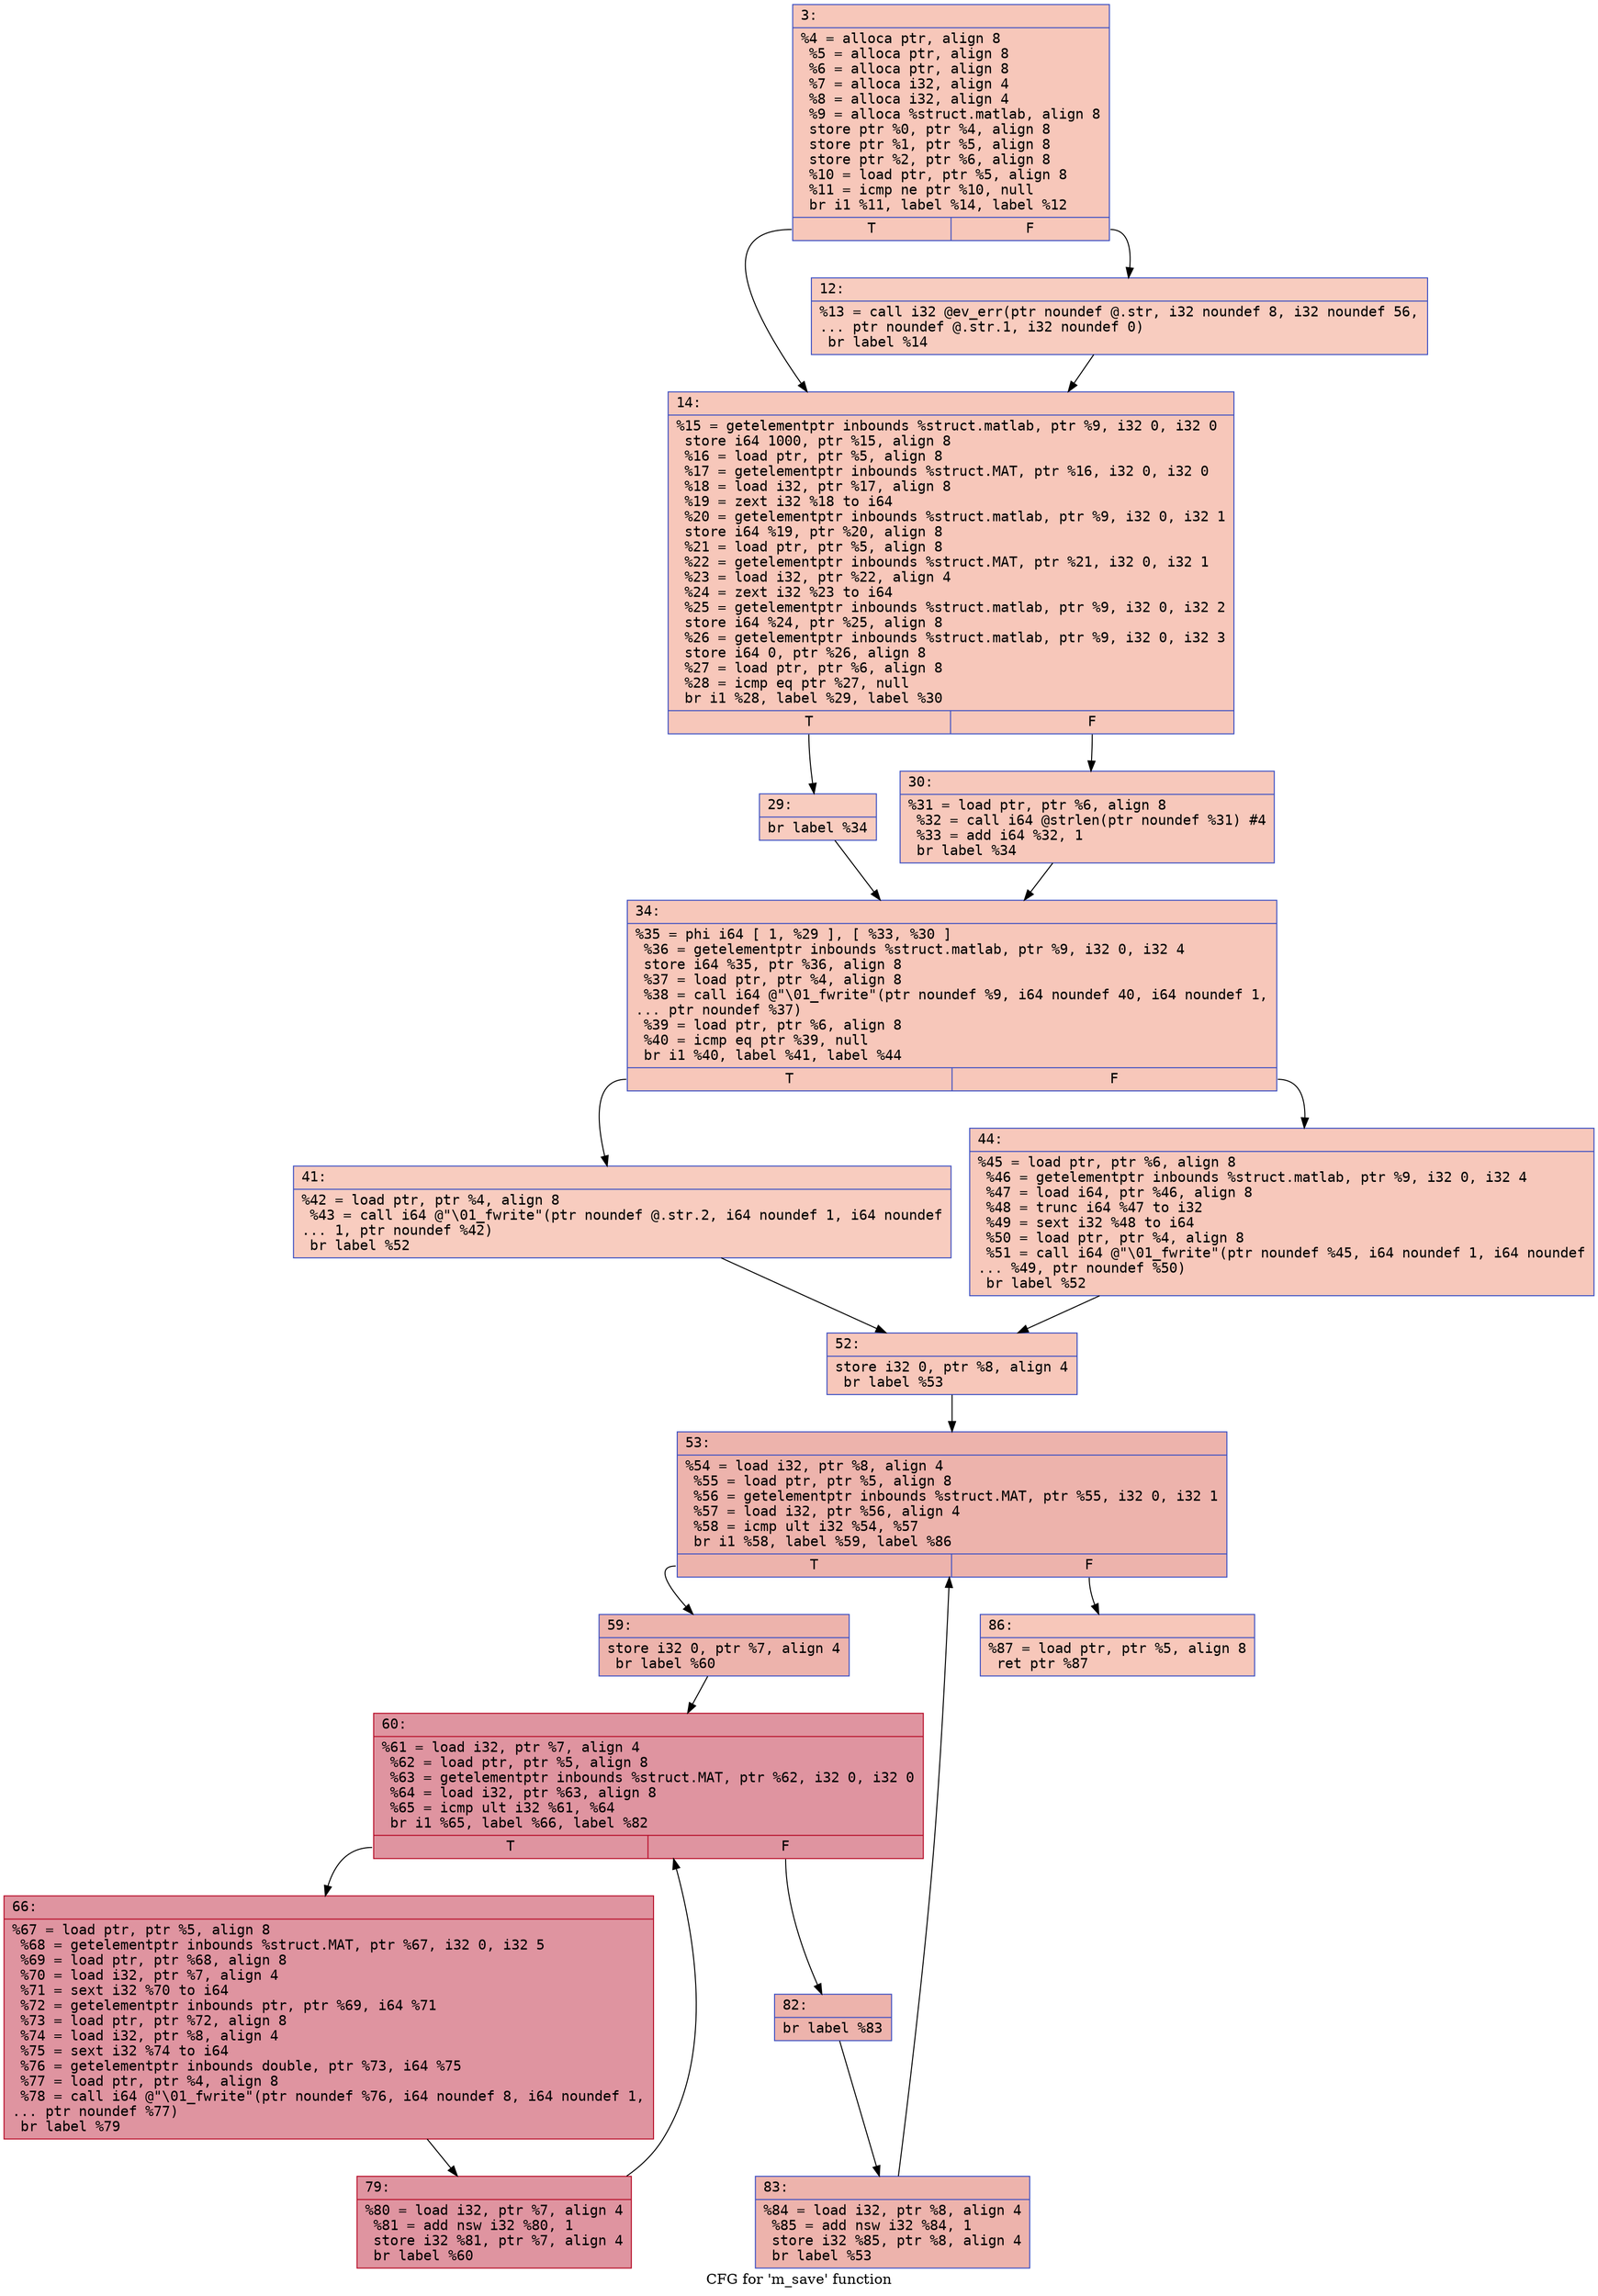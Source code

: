 digraph "CFG for 'm_save' function" {
	label="CFG for 'm_save' function";

	Node0x6000017b9f40 [shape=record,color="#3d50c3ff", style=filled, fillcolor="#ec7f6370" fontname="Courier",label="{3:\l|  %4 = alloca ptr, align 8\l  %5 = alloca ptr, align 8\l  %6 = alloca ptr, align 8\l  %7 = alloca i32, align 4\l  %8 = alloca i32, align 4\l  %9 = alloca %struct.matlab, align 8\l  store ptr %0, ptr %4, align 8\l  store ptr %1, ptr %5, align 8\l  store ptr %2, ptr %6, align 8\l  %10 = load ptr, ptr %5, align 8\l  %11 = icmp ne ptr %10, null\l  br i1 %11, label %14, label %12\l|{<s0>T|<s1>F}}"];
	Node0x6000017b9f40:s0 -> Node0x6000017b9fe0[tooltip="3 -> 14\nProbability 62.50%" ];
	Node0x6000017b9f40:s1 -> Node0x6000017b9f90[tooltip="3 -> 12\nProbability 37.50%" ];
	Node0x6000017b9f90 [shape=record,color="#3d50c3ff", style=filled, fillcolor="#f08b6e70" fontname="Courier",label="{12:\l|  %13 = call i32 @ev_err(ptr noundef @.str, i32 noundef 8, i32 noundef 56,\l... ptr noundef @.str.1, i32 noundef 0)\l  br label %14\l}"];
	Node0x6000017b9f90 -> Node0x6000017b9fe0[tooltip="12 -> 14\nProbability 100.00%" ];
	Node0x6000017b9fe0 [shape=record,color="#3d50c3ff", style=filled, fillcolor="#ec7f6370" fontname="Courier",label="{14:\l|  %15 = getelementptr inbounds %struct.matlab, ptr %9, i32 0, i32 0\l  store i64 1000, ptr %15, align 8\l  %16 = load ptr, ptr %5, align 8\l  %17 = getelementptr inbounds %struct.MAT, ptr %16, i32 0, i32 0\l  %18 = load i32, ptr %17, align 8\l  %19 = zext i32 %18 to i64\l  %20 = getelementptr inbounds %struct.matlab, ptr %9, i32 0, i32 1\l  store i64 %19, ptr %20, align 8\l  %21 = load ptr, ptr %5, align 8\l  %22 = getelementptr inbounds %struct.MAT, ptr %21, i32 0, i32 1\l  %23 = load i32, ptr %22, align 4\l  %24 = zext i32 %23 to i64\l  %25 = getelementptr inbounds %struct.matlab, ptr %9, i32 0, i32 2\l  store i64 %24, ptr %25, align 8\l  %26 = getelementptr inbounds %struct.matlab, ptr %9, i32 0, i32 3\l  store i64 0, ptr %26, align 8\l  %27 = load ptr, ptr %6, align 8\l  %28 = icmp eq ptr %27, null\l  br i1 %28, label %29, label %30\l|{<s0>T|<s1>F}}"];
	Node0x6000017b9fe0:s0 -> Node0x6000017ba030[tooltip="14 -> 29\nProbability 37.50%" ];
	Node0x6000017b9fe0:s1 -> Node0x6000017ba080[tooltip="14 -> 30\nProbability 62.50%" ];
	Node0x6000017ba030 [shape=record,color="#3d50c3ff", style=filled, fillcolor="#f08b6e70" fontname="Courier",label="{29:\l|  br label %34\l}"];
	Node0x6000017ba030 -> Node0x6000017ba0d0[tooltip="29 -> 34\nProbability 100.00%" ];
	Node0x6000017ba080 [shape=record,color="#3d50c3ff", style=filled, fillcolor="#ed836670" fontname="Courier",label="{30:\l|  %31 = load ptr, ptr %6, align 8\l  %32 = call i64 @strlen(ptr noundef %31) #4\l  %33 = add i64 %32, 1\l  br label %34\l}"];
	Node0x6000017ba080 -> Node0x6000017ba0d0[tooltip="30 -> 34\nProbability 100.00%" ];
	Node0x6000017ba0d0 [shape=record,color="#3d50c3ff", style=filled, fillcolor="#ec7f6370" fontname="Courier",label="{34:\l|  %35 = phi i64 [ 1, %29 ], [ %33, %30 ]\l  %36 = getelementptr inbounds %struct.matlab, ptr %9, i32 0, i32 4\l  store i64 %35, ptr %36, align 8\l  %37 = load ptr, ptr %4, align 8\l  %38 = call i64 @\"\\01_fwrite\"(ptr noundef %9, i64 noundef 40, i64 noundef 1,\l... ptr noundef %37)\l  %39 = load ptr, ptr %6, align 8\l  %40 = icmp eq ptr %39, null\l  br i1 %40, label %41, label %44\l|{<s0>T|<s1>F}}"];
	Node0x6000017ba0d0:s0 -> Node0x6000017ba120[tooltip="34 -> 41\nProbability 37.50%" ];
	Node0x6000017ba0d0:s1 -> Node0x6000017ba170[tooltip="34 -> 44\nProbability 62.50%" ];
	Node0x6000017ba120 [shape=record,color="#3d50c3ff", style=filled, fillcolor="#f08b6e70" fontname="Courier",label="{41:\l|  %42 = load ptr, ptr %4, align 8\l  %43 = call i64 @\"\\01_fwrite\"(ptr noundef @.str.2, i64 noundef 1, i64 noundef\l... 1, ptr noundef %42)\l  br label %52\l}"];
	Node0x6000017ba120 -> Node0x6000017ba1c0[tooltip="41 -> 52\nProbability 100.00%" ];
	Node0x6000017ba170 [shape=record,color="#3d50c3ff", style=filled, fillcolor="#ed836670" fontname="Courier",label="{44:\l|  %45 = load ptr, ptr %6, align 8\l  %46 = getelementptr inbounds %struct.matlab, ptr %9, i32 0, i32 4\l  %47 = load i64, ptr %46, align 8\l  %48 = trunc i64 %47 to i32\l  %49 = sext i32 %48 to i64\l  %50 = load ptr, ptr %4, align 8\l  %51 = call i64 @\"\\01_fwrite\"(ptr noundef %45, i64 noundef 1, i64 noundef\l... %49, ptr noundef %50)\l  br label %52\l}"];
	Node0x6000017ba170 -> Node0x6000017ba1c0[tooltip="44 -> 52\nProbability 100.00%" ];
	Node0x6000017ba1c0 [shape=record,color="#3d50c3ff", style=filled, fillcolor="#ec7f6370" fontname="Courier",label="{52:\l|  store i32 0, ptr %8, align 4\l  br label %53\l}"];
	Node0x6000017ba1c0 -> Node0x6000017ba210[tooltip="52 -> 53\nProbability 100.00%" ];
	Node0x6000017ba210 [shape=record,color="#3d50c3ff", style=filled, fillcolor="#d6524470" fontname="Courier",label="{53:\l|  %54 = load i32, ptr %8, align 4\l  %55 = load ptr, ptr %5, align 8\l  %56 = getelementptr inbounds %struct.MAT, ptr %55, i32 0, i32 1\l  %57 = load i32, ptr %56, align 4\l  %58 = icmp ult i32 %54, %57\l  br i1 %58, label %59, label %86\l|{<s0>T|<s1>F}}"];
	Node0x6000017ba210:s0 -> Node0x6000017ba260[tooltip="53 -> 59\nProbability 96.88%" ];
	Node0x6000017ba210:s1 -> Node0x6000017ba440[tooltip="53 -> 86\nProbability 3.12%" ];
	Node0x6000017ba260 [shape=record,color="#3d50c3ff", style=filled, fillcolor="#d6524470" fontname="Courier",label="{59:\l|  store i32 0, ptr %7, align 4\l  br label %60\l}"];
	Node0x6000017ba260 -> Node0x6000017ba2b0[tooltip="59 -> 60\nProbability 100.00%" ];
	Node0x6000017ba2b0 [shape=record,color="#b70d28ff", style=filled, fillcolor="#b70d2870" fontname="Courier",label="{60:\l|  %61 = load i32, ptr %7, align 4\l  %62 = load ptr, ptr %5, align 8\l  %63 = getelementptr inbounds %struct.MAT, ptr %62, i32 0, i32 0\l  %64 = load i32, ptr %63, align 8\l  %65 = icmp ult i32 %61, %64\l  br i1 %65, label %66, label %82\l|{<s0>T|<s1>F}}"];
	Node0x6000017ba2b0:s0 -> Node0x6000017ba300[tooltip="60 -> 66\nProbability 96.88%" ];
	Node0x6000017ba2b0:s1 -> Node0x6000017ba3a0[tooltip="60 -> 82\nProbability 3.12%" ];
	Node0x6000017ba300 [shape=record,color="#b70d28ff", style=filled, fillcolor="#b70d2870" fontname="Courier",label="{66:\l|  %67 = load ptr, ptr %5, align 8\l  %68 = getelementptr inbounds %struct.MAT, ptr %67, i32 0, i32 5\l  %69 = load ptr, ptr %68, align 8\l  %70 = load i32, ptr %7, align 4\l  %71 = sext i32 %70 to i64\l  %72 = getelementptr inbounds ptr, ptr %69, i64 %71\l  %73 = load ptr, ptr %72, align 8\l  %74 = load i32, ptr %8, align 4\l  %75 = sext i32 %74 to i64\l  %76 = getelementptr inbounds double, ptr %73, i64 %75\l  %77 = load ptr, ptr %4, align 8\l  %78 = call i64 @\"\\01_fwrite\"(ptr noundef %76, i64 noundef 8, i64 noundef 1,\l... ptr noundef %77)\l  br label %79\l}"];
	Node0x6000017ba300 -> Node0x6000017ba350[tooltip="66 -> 79\nProbability 100.00%" ];
	Node0x6000017ba350 [shape=record,color="#b70d28ff", style=filled, fillcolor="#b70d2870" fontname="Courier",label="{79:\l|  %80 = load i32, ptr %7, align 4\l  %81 = add nsw i32 %80, 1\l  store i32 %81, ptr %7, align 4\l  br label %60\l}"];
	Node0x6000017ba350 -> Node0x6000017ba2b0[tooltip="79 -> 60\nProbability 100.00%" ];
	Node0x6000017ba3a0 [shape=record,color="#3d50c3ff", style=filled, fillcolor="#d6524470" fontname="Courier",label="{82:\l|  br label %83\l}"];
	Node0x6000017ba3a0 -> Node0x6000017ba3f0[tooltip="82 -> 83\nProbability 100.00%" ];
	Node0x6000017ba3f0 [shape=record,color="#3d50c3ff", style=filled, fillcolor="#d6524470" fontname="Courier",label="{83:\l|  %84 = load i32, ptr %8, align 4\l  %85 = add nsw i32 %84, 1\l  store i32 %85, ptr %8, align 4\l  br label %53\l}"];
	Node0x6000017ba3f0 -> Node0x6000017ba210[tooltip="83 -> 53\nProbability 100.00%" ];
	Node0x6000017ba440 [shape=record,color="#3d50c3ff", style=filled, fillcolor="#ec7f6370" fontname="Courier",label="{86:\l|  %87 = load ptr, ptr %5, align 8\l  ret ptr %87\l}"];
}
